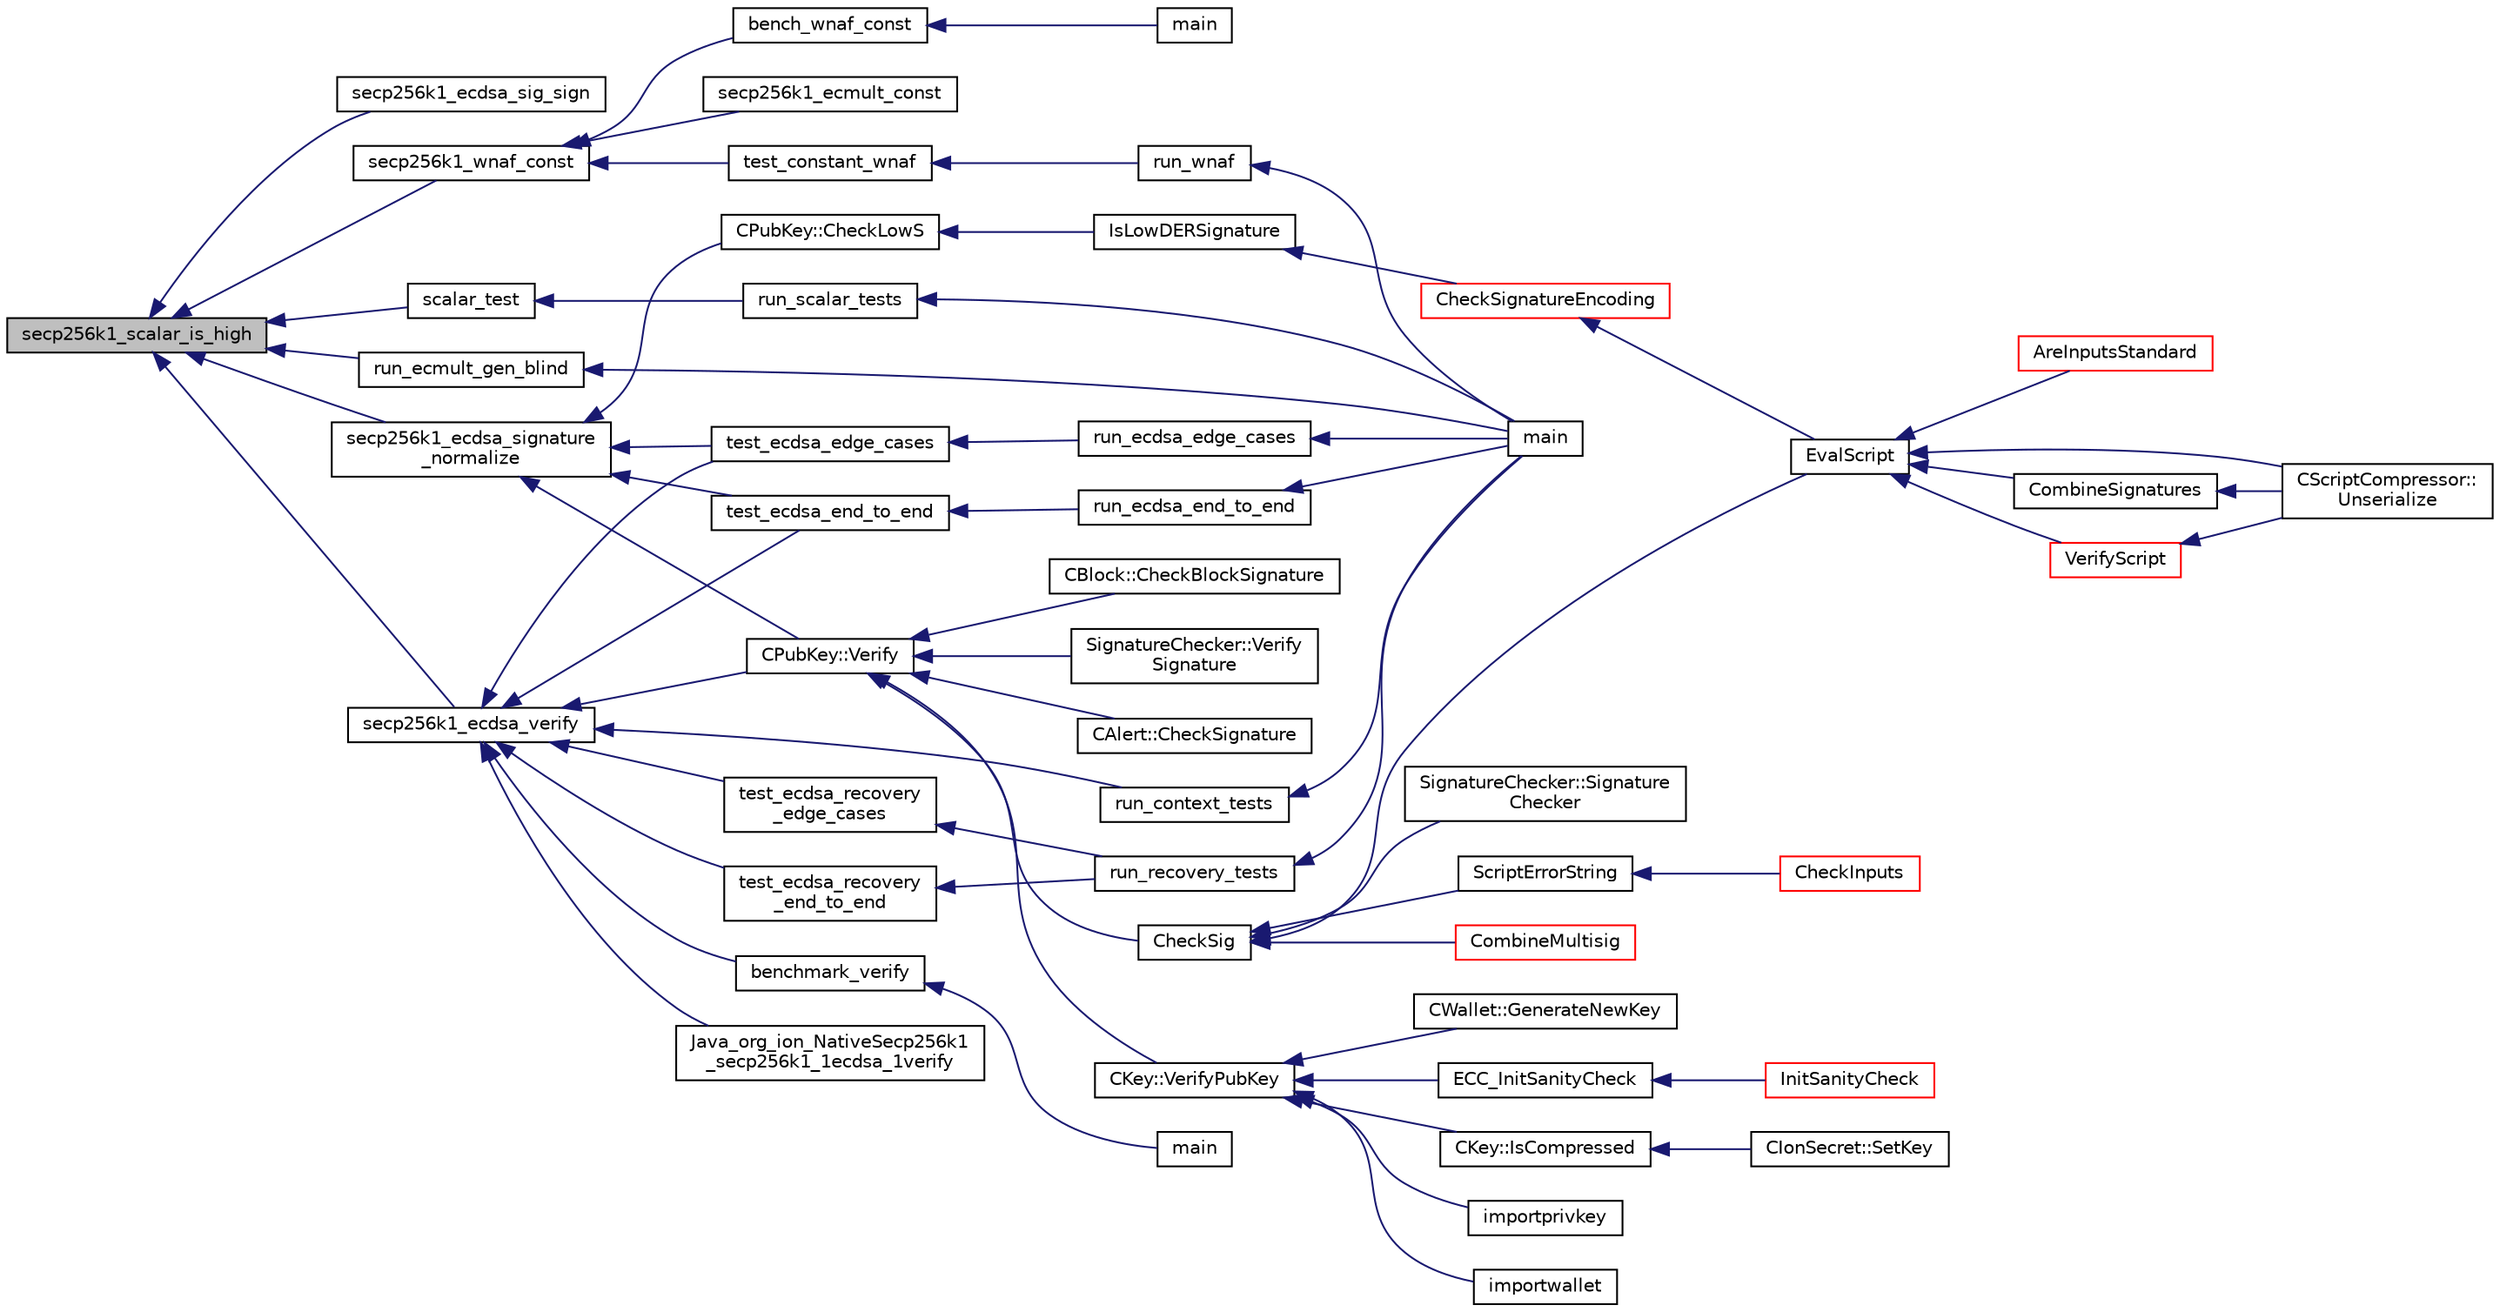 digraph "secp256k1_scalar_is_high"
{
  edge [fontname="Helvetica",fontsize="10",labelfontname="Helvetica",labelfontsize="10"];
  node [fontname="Helvetica",fontsize="10",shape=record];
  rankdir="LR";
  Node654 [label="secp256k1_scalar_is_high",height=0.2,width=0.4,color="black", fillcolor="grey75", style="filled", fontcolor="black"];
  Node654 -> Node655 [dir="back",color="midnightblue",fontsize="10",style="solid",fontname="Helvetica"];
  Node655 [label="secp256k1_ecdsa_sig_sign",height=0.2,width=0.4,color="black", fillcolor="white", style="filled",URL="$d5/d27/ecdsa__impl_8h.html#a3eaa1b23550fa2ccf948e67f2c87a330"];
  Node654 -> Node656 [dir="back",color="midnightblue",fontsize="10",style="solid",fontname="Helvetica"];
  Node656 [label="secp256k1_wnaf_const",height=0.2,width=0.4,color="black", fillcolor="white", style="filled",URL="$d6/d3e/ecmult__const__impl_8h.html#ac252ac4f8c905ddc178ce056bd45b8ec",tooltip="Convert a number to WNAF notation. "];
  Node656 -> Node657 [dir="back",color="midnightblue",fontsize="10",style="solid",fontname="Helvetica"];
  Node657 [label="bench_wnaf_const",height=0.2,width=0.4,color="black", fillcolor="white", style="filled",URL="$d9/d5e/bench__internal_8c.html#a3326bba18d9522d84a82ea50974b3811"];
  Node657 -> Node658 [dir="back",color="midnightblue",fontsize="10",style="solid",fontname="Helvetica"];
  Node658 [label="main",height=0.2,width=0.4,color="black", fillcolor="white", style="filled",URL="$d9/d5e/bench__internal_8c.html#a3c04138a5bfe5d72780bb7e82a18e627"];
  Node656 -> Node659 [dir="back",color="midnightblue",fontsize="10",style="solid",fontname="Helvetica"];
  Node659 [label="secp256k1_ecmult_const",height=0.2,width=0.4,color="black", fillcolor="white", style="filled",URL="$d6/d3e/ecmult__const__impl_8h.html#a89f4e02fa2a4630ae0c5e302457f7931"];
  Node656 -> Node660 [dir="back",color="midnightblue",fontsize="10",style="solid",fontname="Helvetica"];
  Node660 [label="test_constant_wnaf",height=0.2,width=0.4,color="black", fillcolor="white", style="filled",URL="$d5/d7f/tests_8c.html#ab1b83b06f2b16b37ec472a91775d1a94"];
  Node660 -> Node661 [dir="back",color="midnightblue",fontsize="10",style="solid",fontname="Helvetica"];
  Node661 [label="run_wnaf",height=0.2,width=0.4,color="black", fillcolor="white", style="filled",URL="$d5/d7f/tests_8c.html#af3c34e47a9088ad0f5f0df779303a85a"];
  Node661 -> Node662 [dir="back",color="midnightblue",fontsize="10",style="solid",fontname="Helvetica"];
  Node662 [label="main",height=0.2,width=0.4,color="black", fillcolor="white", style="filled",URL="$d5/d7f/tests_8c.html#a3c04138a5bfe5d72780bb7e82a18e627"];
  Node654 -> Node663 [dir="back",color="midnightblue",fontsize="10",style="solid",fontname="Helvetica"];
  Node663 [label="secp256k1_ecdsa_signature\l_normalize",height=0.2,width=0.4,color="black", fillcolor="white", style="filled",URL="$d1/d8c/secp256k1_8c.html#a6ebd89d119f3da65e165947573ebd3ce",tooltip="Convert a signature to a normalized lower-S form. "];
  Node663 -> Node664 [dir="back",color="midnightblue",fontsize="10",style="solid",fontname="Helvetica"];
  Node664 [label="CPubKey::Verify",height=0.2,width=0.4,color="black", fillcolor="white", style="filled",URL="$da/d4e/class_c_pub_key.html#a5b3fef213b227394ca9d0a1e3baa957e"];
  Node664 -> Node665 [dir="back",color="midnightblue",fontsize="10",style="solid",fontname="Helvetica"];
  Node665 [label="CAlert::CheckSignature",height=0.2,width=0.4,color="black", fillcolor="white", style="filled",URL="$db/dff/class_c_alert.html#a862d9fb7ebdfc0483b30862d2a75d527"];
  Node664 -> Node666 [dir="back",color="midnightblue",fontsize="10",style="solid",fontname="Helvetica"];
  Node666 [label="CKey::VerifyPubKey",height=0.2,width=0.4,color="black", fillcolor="white", style="filled",URL="$d2/d63/class_c_key.html#ac53425b8d0f89067bce781c485101b20",tooltip="Verify thoroughly whether a private key and a public key match. "];
  Node666 -> Node667 [dir="back",color="midnightblue",fontsize="10",style="solid",fontname="Helvetica"];
  Node667 [label="ECC_InitSanityCheck",height=0.2,width=0.4,color="black", fillcolor="white", style="filled",URL="$de/de5/key_8h.html#a55cc40f04bf887c1000667caccb0684a",tooltip="Check that required EC support is available at runtime. "];
  Node667 -> Node668 [dir="back",color="midnightblue",fontsize="10",style="solid",fontname="Helvetica"];
  Node668 [label="InitSanityCheck",height=0.2,width=0.4,color="red", fillcolor="white", style="filled",URL="$d0/dc9/init_8cpp.html#a878797b40fb8eb0d7f330a41d7742d11",tooltip="Sanity checks Ensure that Ion is running in a usable environment with all necessary library support..."];
  Node666 -> Node673 [dir="back",color="midnightblue",fontsize="10",style="solid",fontname="Helvetica"];
  Node673 [label="CKey::IsCompressed",height=0.2,width=0.4,color="black", fillcolor="white", style="filled",URL="$d2/d63/class_c_key.html#a96b017433a65335775cf3807d73f85ce"];
  Node673 -> Node674 [dir="back",color="midnightblue",fontsize="10",style="solid",fontname="Helvetica"];
  Node674 [label="CIonSecret::SetKey",height=0.2,width=0.4,color="black", fillcolor="white", style="filled",URL="$d3/d88/class_c_ion_secret.html#af28cc32f79cc793418e810e8ae12e25e"];
  Node666 -> Node675 [dir="back",color="midnightblue",fontsize="10",style="solid",fontname="Helvetica"];
  Node675 [label="importprivkey",height=0.2,width=0.4,color="black", fillcolor="white", style="filled",URL="$dc/dbf/rpcdump_8cpp.html#a3a6fdb974fce01220a895393d444e981"];
  Node666 -> Node676 [dir="back",color="midnightblue",fontsize="10",style="solid",fontname="Helvetica"];
  Node676 [label="importwallet",height=0.2,width=0.4,color="black", fillcolor="white", style="filled",URL="$dc/dbf/rpcdump_8cpp.html#a2566d5c9dd1938b74e70398cdb3ac5c1"];
  Node666 -> Node677 [dir="back",color="midnightblue",fontsize="10",style="solid",fontname="Helvetica"];
  Node677 [label="CWallet::GenerateNewKey",height=0.2,width=0.4,color="black", fillcolor="white", style="filled",URL="$d2/de5/class_c_wallet.html#a061fe7f54f80ec40f856b3e6365c2f4a"];
  Node664 -> Node678 [dir="back",color="midnightblue",fontsize="10",style="solid",fontname="Helvetica"];
  Node678 [label="CBlock::CheckBlockSignature",height=0.2,width=0.4,color="black", fillcolor="white", style="filled",URL="$d3/d51/class_c_block.html#a2ff0deeda85c23cde1a78365d6fc6c2c"];
  Node664 -> Node679 [dir="back",color="midnightblue",fontsize="10",style="solid",fontname="Helvetica"];
  Node679 [label="CheckSig",height=0.2,width=0.4,color="black", fillcolor="white", style="filled",URL="$dd/d0f/script_8cpp.html#af1a7eb0123f11ad1154249f4a4c1a9d1"];
  Node679 -> Node680 [dir="back",color="midnightblue",fontsize="10",style="solid",fontname="Helvetica"];
  Node680 [label="ScriptErrorString",height=0.2,width=0.4,color="black", fillcolor="white", style="filled",URL="$de/d7f/script_8h.html#a5a9f070c3285c528226eef27820d9aa9"];
  Node680 -> Node681 [dir="back",color="midnightblue",fontsize="10",style="solid",fontname="Helvetica"];
  Node681 [label="CheckInputs",height=0.2,width=0.4,color="red", fillcolor="white", style="filled",URL="$dd/d7d/validation_8cpp.html#a48897c72856156ef5606fc27fe1954f3",tooltip="Check whether all inputs of this transaction are valid (no double spends, scripts & sigs..."];
  Node679 -> Node709 [dir="back",color="midnightblue",fontsize="10",style="solid",fontname="Helvetica"];
  Node709 [label="EvalScript",height=0.2,width=0.4,color="black", fillcolor="white", style="filled",URL="$de/d7f/script_8h.html#a7f55c113b0164f50f214d94996b6b02a"];
  Node709 -> Node710 [dir="back",color="midnightblue",fontsize="10",style="solid",fontname="Helvetica"];
  Node710 [label="AreInputsStandard",height=0.2,width=0.4,color="red", fillcolor="white", style="filled",URL="$d4/dbf/main_8h.html#a29901e539b487e09c90ff90c7560bd9d",tooltip="Check for standard transaction types. "];
  Node709 -> Node784 [dir="back",color="midnightblue",fontsize="10",style="solid",fontname="Helvetica"];
  Node784 [label="VerifyScript",height=0.2,width=0.4,color="red", fillcolor="white", style="filled",URL="$de/d7f/script_8h.html#a995f521b6ca4a8bfbd02d4cfe226feb6"];
  Node784 -> Node789 [dir="back",color="midnightblue",fontsize="10",style="solid",fontname="Helvetica"];
  Node789 [label="CScriptCompressor::\lUnserialize",height=0.2,width=0.4,color="black", fillcolor="white", style="filled",URL="$d3/dfb/class_c_script_compressor.html#a016fa6e3d2735d95fcf773271da073d5"];
  Node709 -> Node845 [dir="back",color="midnightblue",fontsize="10",style="solid",fontname="Helvetica"];
  Node845 [label="CombineSignatures",height=0.2,width=0.4,color="black", fillcolor="white", style="filled",URL="$de/d7f/script_8h.html#af2e061fe8f5ec7708f28db4628ff5c10"];
  Node845 -> Node789 [dir="back",color="midnightblue",fontsize="10",style="solid",fontname="Helvetica"];
  Node709 -> Node789 [dir="back",color="midnightblue",fontsize="10",style="solid",fontname="Helvetica"];
  Node679 -> Node846 [dir="back",color="midnightblue",fontsize="10",style="solid",fontname="Helvetica"];
  Node846 [label="CombineMultisig",height=0.2,width=0.4,color="red", fillcolor="white", style="filled",URL="$dd/d0f/script_8cpp.html#a1d62cd216f093d9e80a7e34d8b866021"];
  Node679 -> Node848 [dir="back",color="midnightblue",fontsize="10",style="solid",fontname="Helvetica"];
  Node848 [label="SignatureChecker::Signature\lChecker",height=0.2,width=0.4,color="black", fillcolor="white", style="filled",URL="$da/d89/class_signature_checker.html#a698e6832345449c494a12960f173d6a1"];
  Node664 -> Node849 [dir="back",color="midnightblue",fontsize="10",style="solid",fontname="Helvetica"];
  Node849 [label="SignatureChecker::Verify\lSignature",height=0.2,width=0.4,color="black", fillcolor="white", style="filled",URL="$da/d89/class_signature_checker.html#aa1f885f5d1c0299de96e3f1a12f6a9e7"];
  Node663 -> Node850 [dir="back",color="midnightblue",fontsize="10",style="solid",fontname="Helvetica"];
  Node850 [label="CPubKey::CheckLowS",height=0.2,width=0.4,color="black", fillcolor="white", style="filled",URL="$da/d4e/class_c_pub_key.html#a4ada230ef593456ef9088c28fd5ca34e",tooltip="Check whether a signature is normalized (lower-S). "];
  Node850 -> Node851 [dir="back",color="midnightblue",fontsize="10",style="solid",fontname="Helvetica"];
  Node851 [label="IsLowDERSignature",height=0.2,width=0.4,color="black", fillcolor="white", style="filled",URL="$dd/d0f/script_8cpp.html#a0fd00c3aff80aafc124933b1c789c660"];
  Node851 -> Node852 [dir="back",color="midnightblue",fontsize="10",style="solid",fontname="Helvetica"];
  Node852 [label="CheckSignatureEncoding",height=0.2,width=0.4,color="red", fillcolor="white", style="filled",URL="$dd/d0f/script_8cpp.html#a12d14b6b219e70fe8e9a34cf6ea29c7c"];
  Node852 -> Node709 [dir="back",color="midnightblue",fontsize="10",style="solid",fontname="Helvetica"];
  Node663 -> Node856 [dir="back",color="midnightblue",fontsize="10",style="solid",fontname="Helvetica"];
  Node856 [label="test_ecdsa_end_to_end",height=0.2,width=0.4,color="black", fillcolor="white", style="filled",URL="$d5/d7f/tests_8c.html#a3fc9dc1908215215a68690ea1bfa8bcd"];
  Node856 -> Node857 [dir="back",color="midnightblue",fontsize="10",style="solid",fontname="Helvetica"];
  Node857 [label="run_ecdsa_end_to_end",height=0.2,width=0.4,color="black", fillcolor="white", style="filled",URL="$d5/d7f/tests_8c.html#ab05096657be701bf9ca8616475bb9491"];
  Node857 -> Node662 [dir="back",color="midnightblue",fontsize="10",style="solid",fontname="Helvetica"];
  Node663 -> Node858 [dir="back",color="midnightblue",fontsize="10",style="solid",fontname="Helvetica"];
  Node858 [label="test_ecdsa_edge_cases",height=0.2,width=0.4,color="black", fillcolor="white", style="filled",URL="$d5/d7f/tests_8c.html#abbcb27d1eb13654db9b2e281ffce021e"];
  Node858 -> Node859 [dir="back",color="midnightblue",fontsize="10",style="solid",fontname="Helvetica"];
  Node859 [label="run_ecdsa_edge_cases",height=0.2,width=0.4,color="black", fillcolor="white", style="filled",URL="$d5/d7f/tests_8c.html#ad6c8109b62ea1d0ed1b382678a2a08b1"];
  Node859 -> Node662 [dir="back",color="midnightblue",fontsize="10",style="solid",fontname="Helvetica"];
  Node654 -> Node860 [dir="back",color="midnightblue",fontsize="10",style="solid",fontname="Helvetica"];
  Node860 [label="secp256k1_ecdsa_verify",height=0.2,width=0.4,color="black", fillcolor="white", style="filled",URL="$d1/d8c/secp256k1_8c.html#aef3f50927cd80005b797fa234338db73",tooltip="Verify an ECDSA signature. "];
  Node860 -> Node664 [dir="back",color="midnightblue",fontsize="10",style="solid",fontname="Helvetica"];
  Node860 -> Node861 [dir="back",color="midnightblue",fontsize="10",style="solid",fontname="Helvetica"];
  Node861 [label="benchmark_verify",height=0.2,width=0.4,color="black", fillcolor="white", style="filled",URL="$dd/d4a/bench__verify_8c.html#aad3aa8194973c32b12fa5d7eb1b0a462"];
  Node861 -> Node862 [dir="back",color="midnightblue",fontsize="10",style="solid",fontname="Helvetica"];
  Node862 [label="main",height=0.2,width=0.4,color="black", fillcolor="white", style="filled",URL="$dd/d4a/bench__verify_8c.html#a840291bc02cba5474a4cb46a9b9566fe"];
  Node860 -> Node863 [dir="back",color="midnightblue",fontsize="10",style="solid",fontname="Helvetica"];
  Node863 [label="Java_org_ion_NativeSecp256k1\l_secp256k1_1ecdsa_1verify",height=0.2,width=0.4,color="black", fillcolor="white", style="filled",URL="$d9/d4d/org__ion___native_secp256k1_8h.html#a9bdcf4d0e0486ede61ab810c4a0258d6"];
  Node860 -> Node864 [dir="back",color="midnightblue",fontsize="10",style="solid",fontname="Helvetica"];
  Node864 [label="test_ecdsa_recovery\l_end_to_end",height=0.2,width=0.4,color="black", fillcolor="white", style="filled",URL="$d3/d71/recovery_2tests__impl_8h.html#a70649882936497184992dfaa06b1106f"];
  Node864 -> Node865 [dir="back",color="midnightblue",fontsize="10",style="solid",fontname="Helvetica"];
  Node865 [label="run_recovery_tests",height=0.2,width=0.4,color="black", fillcolor="white", style="filled",URL="$d3/d71/recovery_2tests__impl_8h.html#a3a06f71955483e9502f3c408857407f2"];
  Node865 -> Node662 [dir="back",color="midnightblue",fontsize="10",style="solid",fontname="Helvetica"];
  Node860 -> Node866 [dir="back",color="midnightblue",fontsize="10",style="solid",fontname="Helvetica"];
  Node866 [label="test_ecdsa_recovery\l_edge_cases",height=0.2,width=0.4,color="black", fillcolor="white", style="filled",URL="$d3/d71/recovery_2tests__impl_8h.html#ad6d3138600637a7c940bc40a22795e46"];
  Node866 -> Node865 [dir="back",color="midnightblue",fontsize="10",style="solid",fontname="Helvetica"];
  Node860 -> Node867 [dir="back",color="midnightblue",fontsize="10",style="solid",fontname="Helvetica"];
  Node867 [label="run_context_tests",height=0.2,width=0.4,color="black", fillcolor="white", style="filled",URL="$d5/d7f/tests_8c.html#a2f9713526b1e988694c6e2026a6fce69"];
  Node867 -> Node662 [dir="back",color="midnightblue",fontsize="10",style="solid",fontname="Helvetica"];
  Node860 -> Node856 [dir="back",color="midnightblue",fontsize="10",style="solid",fontname="Helvetica"];
  Node860 -> Node858 [dir="back",color="midnightblue",fontsize="10",style="solid",fontname="Helvetica"];
  Node654 -> Node868 [dir="back",color="midnightblue",fontsize="10",style="solid",fontname="Helvetica"];
  Node868 [label="scalar_test",height=0.2,width=0.4,color="black", fillcolor="white", style="filled",URL="$d5/d7f/tests_8c.html#a0ac2e9ed5b8ba27e48fba5150cebfa82"];
  Node868 -> Node869 [dir="back",color="midnightblue",fontsize="10",style="solid",fontname="Helvetica"];
  Node869 [label="run_scalar_tests",height=0.2,width=0.4,color="black", fillcolor="white", style="filled",URL="$d5/d7f/tests_8c.html#afc29a3cda8faeba097ce967f24fcb9d1"];
  Node869 -> Node662 [dir="back",color="midnightblue",fontsize="10",style="solid",fontname="Helvetica"];
  Node654 -> Node870 [dir="back",color="midnightblue",fontsize="10",style="solid",fontname="Helvetica"];
  Node870 [label="run_ecmult_gen_blind",height=0.2,width=0.4,color="black", fillcolor="white", style="filled",URL="$d5/d7f/tests_8c.html#ac3003b8a1d7eed5ebb0497a3f0dd97b6"];
  Node870 -> Node662 [dir="back",color="midnightblue",fontsize="10",style="solid",fontname="Helvetica"];
}
